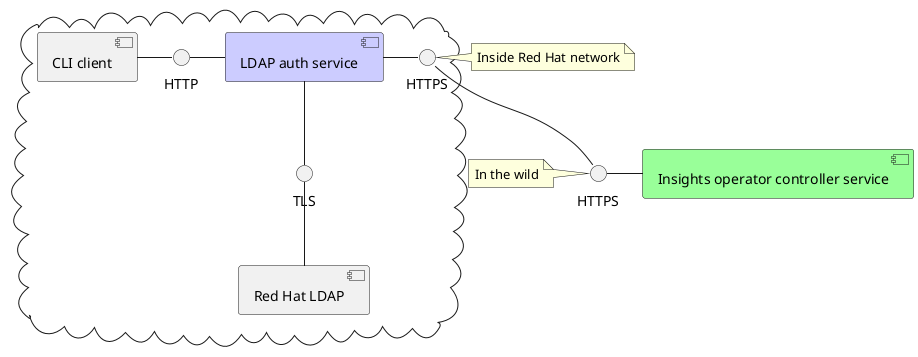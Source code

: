 // Copyright Pavel Tisnovsky 2019

@startuml

[Insights operator controller service] as service #99ff99

cloud {
    [CLI client] as cli
    interface "HTTP" as cli_to_ldap_auth
    cli - cli_to_ldap_auth

    [LDAP auth service] as ldap_auth #ccccff
    interface "TLS" as ldap_auth_tls
    cli_to_ldap_auth - ldap_auth
    ldap_auth -- ldap_auth_tls

    [Red Hat LDAP] as rh_ldap
    ldap_auth_tls -- rh_ldap

    interface "HTTPS" as ldap_auth_to_service_1
}

interface "HTTPS" as ldap_auth_to_service_2

ldap_auth - ldap_auth_to_service_1
ldap_auth_to_service_1 -- ldap_auth_to_service_2
ldap_auth_to_service_2 - service

note left of ldap_auth_to_service_1 : Inside Red Hat network
note left of ldap_auth_to_service_2 : In the wild

@enduml
